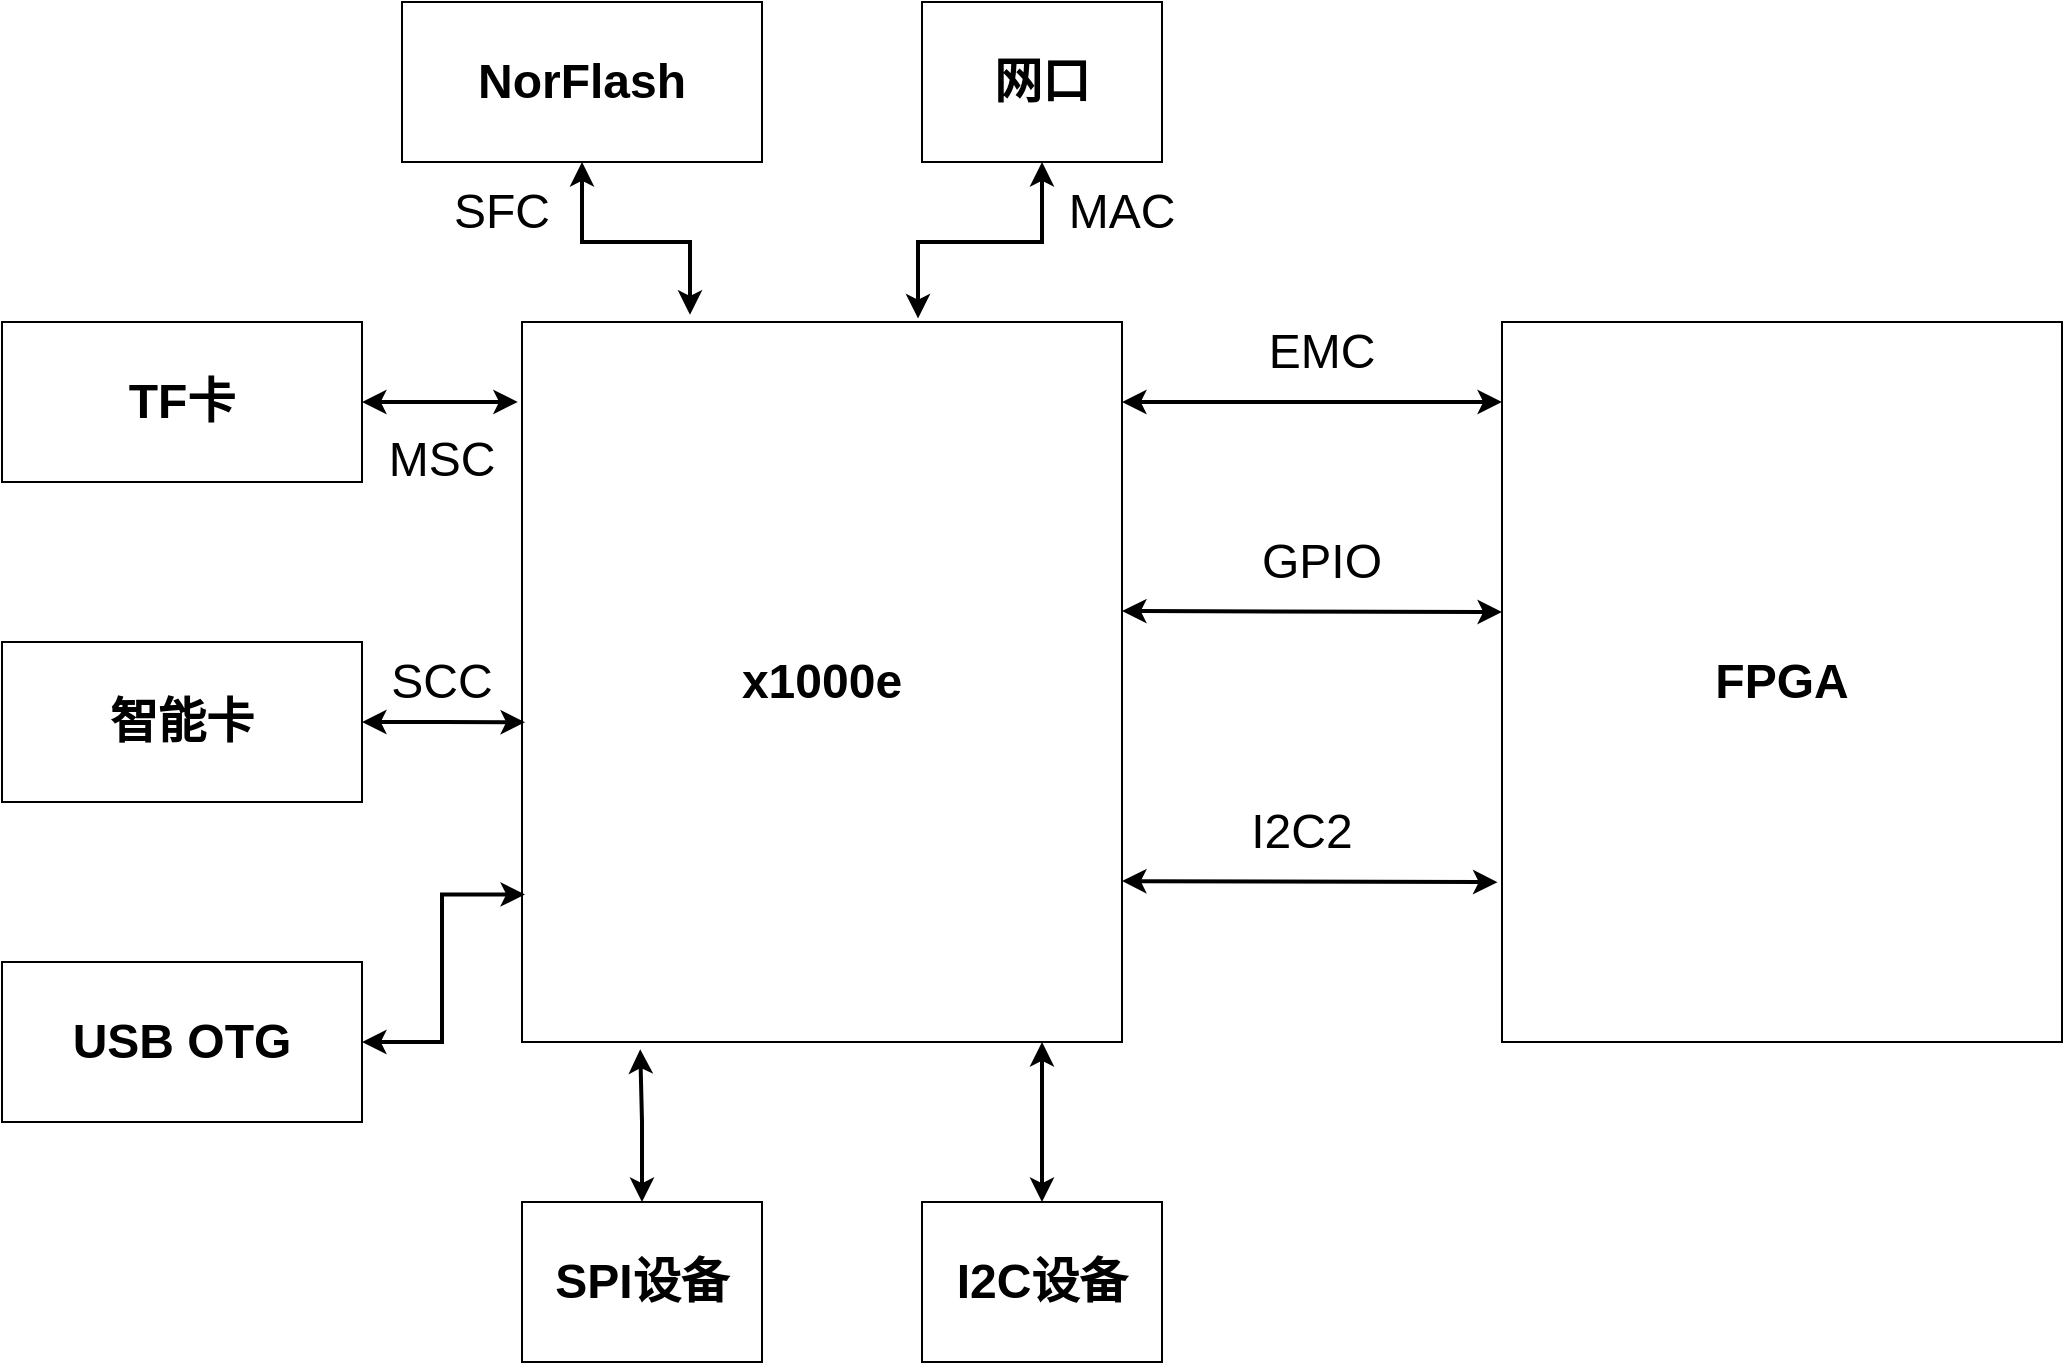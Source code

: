 <mxfile version="15.8.8" type="github">
  <diagram id="U0nHHaFnMRh2SWLV-GLk" name="Page-1">
    <mxGraphModel dx="2652" dy="977" grid="1" gridSize="10" guides="1" tooltips="1" connect="1" arrows="1" fold="1" page="1" pageScale="1" pageWidth="827" pageHeight="1169" math="0" shadow="0">
      <root>
        <mxCell id="0" />
        <mxCell id="1" parent="0" />
        <mxCell id="SmHuJh4yXJjteX9EHYeU-2" value="&lt;font size=&quot;1&quot;&gt;&lt;b style=&quot;font-size: 24px&quot;&gt;x1000e&lt;/b&gt;&lt;/font&gt;" style="rounded=0;whiteSpace=wrap;html=1;" vertex="1" parent="1">
          <mxGeometry x="240" y="400" width="300" height="360" as="geometry" />
        </mxCell>
        <mxCell id="SmHuJh4yXJjteX9EHYeU-4" value="&lt;font size=&quot;1&quot;&gt;&lt;b style=&quot;font-size: 24px&quot;&gt;FPGA&lt;/b&gt;&lt;/font&gt;" style="rounded=0;whiteSpace=wrap;html=1;" vertex="1" parent="1">
          <mxGeometry x="730" y="400" width="280" height="360" as="geometry" />
        </mxCell>
        <mxCell id="SmHuJh4yXJjteX9EHYeU-6" value="" style="endArrow=classic;startArrow=classic;html=1;rounded=0;fontSize=24;entryX=0;entryY=0.111;entryDx=0;entryDy=0;entryPerimeter=0;strokeWidth=2;" edge="1" parent="1" target="SmHuJh4yXJjteX9EHYeU-4">
          <mxGeometry width="50" height="50" relative="1" as="geometry">
            <mxPoint x="540" y="440" as="sourcePoint" />
            <mxPoint x="590" y="390" as="targetPoint" />
          </mxGeometry>
        </mxCell>
        <mxCell id="SmHuJh4yXJjteX9EHYeU-7" value="EMC" style="text;html=1;strokeColor=none;fillColor=none;align=center;verticalAlign=middle;whiteSpace=wrap;rounded=0;fontSize=24;" vertex="1" parent="1">
          <mxGeometry x="610" y="400" width="60" height="30" as="geometry" />
        </mxCell>
        <mxCell id="SmHuJh4yXJjteX9EHYeU-25" style="edgeStyle=orthogonalEdgeStyle;rounded=0;orthogonalLoop=1;jettySize=auto;html=1;fontSize=24;strokeWidth=2;entryX=0.66;entryY=-0.005;entryDx=0;entryDy=0;entryPerimeter=0;startArrow=classic;startFill=1;" edge="1" parent="1" source="SmHuJh4yXJjteX9EHYeU-9" target="SmHuJh4yXJjteX9EHYeU-2">
          <mxGeometry relative="1" as="geometry" />
        </mxCell>
        <mxCell id="SmHuJh4yXJjteX9EHYeU-9" value="&lt;font size=&quot;1&quot;&gt;&lt;b style=&quot;font-size: 24px&quot;&gt;网口&lt;/b&gt;&lt;/font&gt;" style="rounded=0;whiteSpace=wrap;html=1;" vertex="1" parent="1">
          <mxGeometry x="440" y="240" width="120" height="80" as="geometry" />
        </mxCell>
        <mxCell id="SmHuJh4yXJjteX9EHYeU-30" style="edgeStyle=orthogonalEdgeStyle;rounded=0;orthogonalLoop=1;jettySize=auto;html=1;entryX=0.005;entryY=0.795;entryDx=0;entryDy=0;entryPerimeter=0;fontSize=24;startArrow=classic;startFill=1;strokeWidth=2;" edge="1" parent="1" source="SmHuJh4yXJjteX9EHYeU-10" target="SmHuJh4yXJjteX9EHYeU-2">
          <mxGeometry relative="1" as="geometry" />
        </mxCell>
        <mxCell id="SmHuJh4yXJjteX9EHYeU-10" value="&lt;font size=&quot;1&quot;&gt;&lt;b style=&quot;font-size: 24px&quot;&gt;USB OTG&lt;/b&gt;&lt;/font&gt;" style="rounded=0;whiteSpace=wrap;html=1;" vertex="1" parent="1">
          <mxGeometry x="-20" y="720" width="180" height="80" as="geometry" />
        </mxCell>
        <mxCell id="SmHuJh4yXJjteX9EHYeU-29" style="edgeStyle=orthogonalEdgeStyle;rounded=0;orthogonalLoop=1;jettySize=auto;html=1;entryX=0.005;entryY=0.556;entryDx=0;entryDy=0;entryPerimeter=0;fontSize=24;startArrow=classic;startFill=1;strokeWidth=2;" edge="1" parent="1" source="SmHuJh4yXJjteX9EHYeU-11" target="SmHuJh4yXJjteX9EHYeU-2">
          <mxGeometry relative="1" as="geometry" />
        </mxCell>
        <mxCell id="SmHuJh4yXJjteX9EHYeU-11" value="&lt;font size=&quot;1&quot;&gt;&lt;b style=&quot;font-size: 24px&quot;&gt;智能卡&lt;/b&gt;&lt;/font&gt;" style="rounded=0;whiteSpace=wrap;html=1;" vertex="1" parent="1">
          <mxGeometry x="-20" y="560" width="180" height="80" as="geometry" />
        </mxCell>
        <mxCell id="SmHuJh4yXJjteX9EHYeU-28" style="edgeStyle=orthogonalEdgeStyle;rounded=0;orthogonalLoop=1;jettySize=auto;html=1;entryX=-0.007;entryY=0.111;entryDx=0;entryDy=0;entryPerimeter=0;fontSize=24;strokeWidth=2;startArrow=classic;startFill=1;" edge="1" parent="1" source="SmHuJh4yXJjteX9EHYeU-12" target="SmHuJh4yXJjteX9EHYeU-2">
          <mxGeometry relative="1" as="geometry" />
        </mxCell>
        <mxCell id="SmHuJh4yXJjteX9EHYeU-12" value="&lt;font size=&quot;1&quot;&gt;&lt;b style=&quot;font-size: 24px&quot;&gt;TF卡&lt;/b&gt;&lt;/font&gt;" style="rounded=0;whiteSpace=wrap;html=1;" vertex="1" parent="1">
          <mxGeometry x="-20" y="400" width="180" height="80" as="geometry" />
        </mxCell>
        <mxCell id="SmHuJh4yXJjteX9EHYeU-26" style="edgeStyle=orthogonalEdgeStyle;rounded=0;orthogonalLoop=1;jettySize=auto;html=1;entryX=0.28;entryY=-0.01;entryDx=0;entryDy=0;entryPerimeter=0;fontSize=24;strokeWidth=2;startArrow=classic;startFill=1;" edge="1" parent="1" source="SmHuJh4yXJjteX9EHYeU-13" target="SmHuJh4yXJjteX9EHYeU-2">
          <mxGeometry relative="1" as="geometry" />
        </mxCell>
        <mxCell id="SmHuJh4yXJjteX9EHYeU-13" value="&lt;span style=&quot;font-size: 24px&quot;&gt;&lt;b&gt;NorFlash&lt;/b&gt;&lt;/span&gt;" style="rounded=0;whiteSpace=wrap;html=1;" vertex="1" parent="1">
          <mxGeometry x="180" y="240" width="180" height="80" as="geometry" />
        </mxCell>
        <mxCell id="SmHuJh4yXJjteX9EHYeU-33" style="edgeStyle=orthogonalEdgeStyle;rounded=0;orthogonalLoop=1;jettySize=auto;html=1;entryX=0.197;entryY=1.01;entryDx=0;entryDy=0;entryPerimeter=0;fontSize=24;startArrow=classic;startFill=1;strokeWidth=2;" edge="1" parent="1" source="SmHuJh4yXJjteX9EHYeU-14" target="SmHuJh4yXJjteX9EHYeU-2">
          <mxGeometry relative="1" as="geometry" />
        </mxCell>
        <mxCell id="SmHuJh4yXJjteX9EHYeU-14" value="&lt;span style=&quot;font-size: 24px&quot;&gt;&lt;b&gt;SPI设备&lt;/b&gt;&lt;/span&gt;" style="rounded=0;whiteSpace=wrap;html=1;" vertex="1" parent="1">
          <mxGeometry x="240" y="840" width="120" height="80" as="geometry" />
        </mxCell>
        <mxCell id="SmHuJh4yXJjteX9EHYeU-34" style="edgeStyle=orthogonalEdgeStyle;rounded=0;orthogonalLoop=1;jettySize=auto;html=1;fontSize=24;startArrow=classic;startFill=1;strokeWidth=2;" edge="1" parent="1" source="SmHuJh4yXJjteX9EHYeU-15" target="SmHuJh4yXJjteX9EHYeU-2">
          <mxGeometry relative="1" as="geometry">
            <Array as="points">
              <mxPoint x="500" y="780" />
              <mxPoint x="500" y="780" />
            </Array>
          </mxGeometry>
        </mxCell>
        <mxCell id="SmHuJh4yXJjteX9EHYeU-15" value="&lt;span style=&quot;font-size: 24px&quot;&gt;&lt;b&gt;I2C设备&lt;/b&gt;&lt;/span&gt;" style="rounded=0;whiteSpace=wrap;html=1;" vertex="1" parent="1">
          <mxGeometry x="440" y="840" width="120" height="80" as="geometry" />
        </mxCell>
        <mxCell id="SmHuJh4yXJjteX9EHYeU-18" value="" style="endArrow=classic;startArrow=classic;html=1;rounded=0;fontSize=24;strokeWidth=2;" edge="1" parent="1">
          <mxGeometry width="50" height="50" relative="1" as="geometry">
            <mxPoint x="540" y="544.54" as="sourcePoint" />
            <mxPoint x="730" y="545" as="targetPoint" />
          </mxGeometry>
        </mxCell>
        <mxCell id="SmHuJh4yXJjteX9EHYeU-19" value="GPIO" style="text;html=1;strokeColor=none;fillColor=none;align=center;verticalAlign=middle;whiteSpace=wrap;rounded=0;fontSize=24;" vertex="1" parent="1">
          <mxGeometry x="610" y="505" width="60" height="30" as="geometry" />
        </mxCell>
        <mxCell id="SmHuJh4yXJjteX9EHYeU-21" value="" style="endArrow=classic;startArrow=classic;html=1;rounded=0;fontSize=24;entryX=-0.008;entryY=0.778;entryDx=0;entryDy=0;entryPerimeter=0;strokeWidth=2;" edge="1" parent="1" target="SmHuJh4yXJjteX9EHYeU-4">
          <mxGeometry width="50" height="50" relative="1" as="geometry">
            <mxPoint x="540" y="679.54" as="sourcePoint" />
            <mxPoint x="820" y="679.5" as="targetPoint" />
          </mxGeometry>
        </mxCell>
        <mxCell id="SmHuJh4yXJjteX9EHYeU-22" value="I2C2" style="text;html=1;strokeColor=none;fillColor=none;align=center;verticalAlign=middle;whiteSpace=wrap;rounded=0;fontSize=24;" vertex="1" parent="1">
          <mxGeometry x="600" y="640" width="60" height="30" as="geometry" />
        </mxCell>
        <mxCell id="SmHuJh4yXJjteX9EHYeU-24" value="MAC" style="text;html=1;strokeColor=none;fillColor=none;align=center;verticalAlign=middle;whiteSpace=wrap;rounded=0;fontSize=24;" vertex="1" parent="1">
          <mxGeometry x="510" y="330" width="60" height="30" as="geometry" />
        </mxCell>
        <mxCell id="SmHuJh4yXJjteX9EHYeU-27" value="SFC" style="text;html=1;strokeColor=none;fillColor=none;align=center;verticalAlign=middle;whiteSpace=wrap;rounded=0;fontSize=24;" vertex="1" parent="1">
          <mxGeometry x="200" y="330" width="60" height="30" as="geometry" />
        </mxCell>
        <mxCell id="SmHuJh4yXJjteX9EHYeU-31" value="MSC" style="text;html=1;strokeColor=none;fillColor=none;align=center;verticalAlign=middle;whiteSpace=wrap;rounded=0;fontSize=24;" vertex="1" parent="1">
          <mxGeometry x="170" y="454" width="60" height="30" as="geometry" />
        </mxCell>
        <mxCell id="SmHuJh4yXJjteX9EHYeU-32" value="SCC" style="text;html=1;strokeColor=none;fillColor=none;align=center;verticalAlign=middle;whiteSpace=wrap;rounded=0;fontSize=24;" vertex="1" parent="1">
          <mxGeometry x="170" y="565" width="60" height="30" as="geometry" />
        </mxCell>
      </root>
    </mxGraphModel>
  </diagram>
</mxfile>
